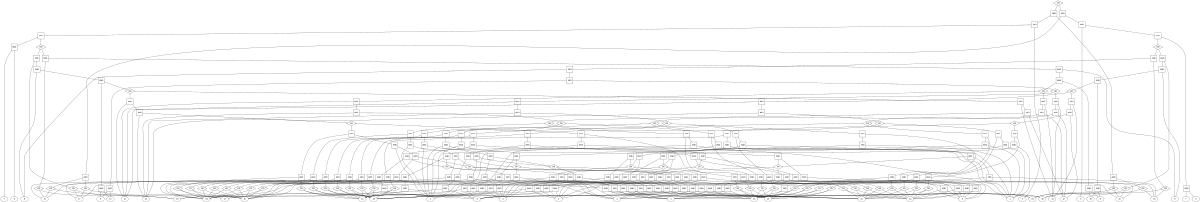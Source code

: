 graph demo_instances{
      rankdir=TB;
      size="8,5";
      node [fontname="Arial"];

      AND3 [shape=square, label="AND"];
      AND3 -- -6;
      AND3 -- -7;
      AND7 [shape=square, label="AND"];
      AND7 -- -9;
      AND7 -- -10;
      AND14 [shape=square, label="AND"];
      AND14 -- -2;
      AND14 -- -17;
      AND15 [shape=square, label="AND"];
      AND15 -- -15;
      AND15 -- AND14;
      AND19 [shape=square, label="AND"];
      AND19 -- -3;
      AND19 -- 13;
      AND20 [shape=square, label="AND"];
      AND20 -- 4;
      AND20 -- AND19;
      AND24 [shape=square, label="AND"];
      AND24 -- -13;
      AND24 -- 3;
      AND25 [shape=square, label="AND"];
      AND25 -- -4;
      AND25 -- AND24;
      OR26 [shape=diamond, label="OR"];
      OR26 -- AND20;
      OR26 -- AND25;
      AND27 [shape=square, label="AND"];
      AND27 -- AND15;
      AND27 -- OR26;
      AND28 [shape=square, label="AND"];
      AND28 -- 1;
      AND28 -- AND27;
      OR31 [shape=diamond, label="OR"];
      OR31 -- 14;
      OR31 -- -14;
      OR34 [shape=diamond, label="OR"];
      OR34 -- 16;
      OR34 -- -16;
      AND35 [shape=square, label="AND"];
      AND35 -- OR31;
      AND35 -- OR34;
      AND36 [shape=square, label="AND"];
      AND36 -- AND28;
      AND36 -- AND35;
      AND41 [shape=square, label="AND"];
      AND41 -- 2;
      AND41 -- -16;
      AND42 [shape=square, label="AND"];
      AND42 -- 17;
      AND42 -- AND41;
      AND44 [shape=square, label="AND"];
      AND44 -- -4;
      AND44 -- -14;
      AND45 [shape=square, label="AND"];
      AND45 -- 3;
      AND45 -- AND44;
      AND47 [shape=square, label="AND"];
      AND47 -- 4;
      AND47 -- 14;
      AND48 [shape=square, label="AND"];
      AND48 -- -3;
      AND48 -- AND47;
      OR49 [shape=diamond, label="OR"];
      OR49 -- AND45;
      OR49 -- AND48;
      AND50 [shape=square, label="AND"];
      AND50 -- AND42;
      AND50 -- OR49;
      AND51 [shape=square, label="AND"];
      AND51 -- -1;
      AND51 -- AND50;
      OR54 [shape=diamond, label="OR"];
      OR54 -- 13;
      OR54 -- -13;
      OR57 [shape=diamond, label="OR"];
      OR57 -- 15;
      OR57 -- -15;
      AND58 [shape=square, label="AND"];
      AND58 -- OR54;
      AND58 -- OR57;
      AND59 [shape=square, label="AND"];
      AND59 -- AND51;
      AND59 -- AND58;
      OR60 [shape=diamond, label="OR"];
      OR60 -- AND36;
      OR60 -- AND59;
      AND61 [shape=square, label="AND"];
      AND61 -- -12;
      AND61 -- OR60;
      AND62 [shape=square, label="AND"];
      AND62 -- 11;
      AND62 -- AND61;
      AND66 [shape=square, label="AND"];
      AND66 -- -2;
      AND66 -- -17;
      AND67 [shape=square, label="AND"];
      AND67 -- 15;
      AND67 -- AND66;
      AND68 [shape=square, label="AND"];
      AND68 -- AND67;
      AND68 -- OR26;
      AND69 [shape=square, label="AND"];
      AND69 -- 1;
      AND69 -- AND68;
      OR70 [shape=diamond, label="OR"];
      OR70 -- 14;
      OR70 -- -14;
      OR71 [shape=diamond, label="OR"];
      OR71 -- 16;
      OR71 -- -16;
      AND72 [shape=square, label="AND"];
      AND72 -- OR70;
      AND72 -- OR71;
      AND73 [shape=square, label="AND"];
      AND73 -- AND69;
      AND73 -- AND72;
      AND75 [shape=square, label="AND"];
      AND75 -- 2;
      AND75 -- 16;
      AND76 [shape=square, label="AND"];
      AND76 -- 17;
      AND76 -- AND75;
      AND77 [shape=square, label="AND"];
      AND77 -- AND76;
      AND77 -- OR49;
      AND78 [shape=square, label="AND"];
      AND78 -- -1;
      AND78 -- AND77;
      OR79 [shape=diamond, label="OR"];
      OR79 -- 13;
      OR79 -- -13;
      OR80 [shape=diamond, label="OR"];
      OR80 -- 15;
      OR80 -- -15;
      AND81 [shape=square, label="AND"];
      AND81 -- OR79;
      AND81 -- OR80;
      AND82 [shape=square, label="AND"];
      AND82 -- AND78;
      AND82 -- AND81;
      OR83 [shape=diamond, label="OR"];
      OR83 -- AND73;
      OR83 -- AND82;
      AND84 [shape=square, label="AND"];
      AND84 -- 12;
      AND84 -- OR83;
      AND85 [shape=square, label="AND"];
      AND85 -- -11;
      AND85 -- AND84;
      OR86 [shape=diamond, label="OR"];
      OR86 -- AND62;
      OR86 -- AND85;
      AND87 [shape=square, label="AND"];
      AND87 -- AND7;
      AND87 -- OR86;
      AND88 [shape=square, label="AND"];
      AND88 -- 8;
      AND88 -- AND87;
      OR91 [shape=diamond, label="OR"];
      OR91 -- 19;
      OR91 -- -19;
      AND92 [shape=square, label="AND"];
      AND92 -- AND88;
      AND92 -- OR91;
      AND96 [shape=square, label="AND"];
      AND96 -- 10;
      AND96 -- 9;
      AND98 [shape=square, label="AND"];
      AND98 -- -2;
      AND98 -- -19;
      AND99 [shape=square, label="AND"];
      AND99 -- -15;
      AND99 -- AND98;
      AND100 [shape=square, label="AND"];
      AND100 -- -3;
      AND100 -- 13;
      AND101 [shape=square, label="AND"];
      AND101 -- 4;
      AND101 -- AND100;
      AND102 [shape=square, label="AND"];
      AND102 -- -13;
      AND102 -- 3;
      AND103 [shape=square, label="AND"];
      AND103 -- -4;
      AND103 -- AND102;
      OR104 [shape=diamond, label="OR"];
      OR104 -- AND101;
      OR104 -- AND103;
      AND105 [shape=square, label="AND"];
      AND105 -- AND99;
      AND105 -- OR104;
      AND106 [shape=square, label="AND"];
      AND106 -- 1;
      AND106 -- AND105;
      OR107 [shape=diamond, label="OR"];
      OR107 -- 14;
      OR107 -- -14;
      OR108 [shape=diamond, label="OR"];
      OR108 -- 16;
      OR108 -- -16;
      AND109 [shape=square, label="AND"];
      AND109 -- OR107;
      AND109 -- OR108;
      AND110 [shape=square, label="AND"];
      AND110 -- AND106;
      AND110 -- AND109;
      AND112 [shape=square, label="AND"];
      AND112 -- 2;
      AND112 -- -16;
      AND113 [shape=square, label="AND"];
      AND113 -- 19;
      AND113 -- AND112;
      AND114 [shape=square, label="AND"];
      AND114 -- -4;
      AND114 -- -14;
      AND115 [shape=square, label="AND"];
      AND115 -- 3;
      AND115 -- AND114;
      AND116 [shape=square, label="AND"];
      AND116 -- 4;
      AND116 -- 14;
      AND117 [shape=square, label="AND"];
      AND117 -- -3;
      AND117 -- AND116;
      OR118 [shape=diamond, label="OR"];
      OR118 -- AND115;
      OR118 -- AND117;
      AND119 [shape=square, label="AND"];
      AND119 -- AND113;
      AND119 -- OR118;
      AND120 [shape=square, label="AND"];
      AND120 -- -1;
      AND120 -- AND119;
      OR121 [shape=diamond, label="OR"];
      OR121 -- 13;
      OR121 -- -13;
      OR122 [shape=diamond, label="OR"];
      OR122 -- 15;
      OR122 -- -15;
      AND123 [shape=square, label="AND"];
      AND123 -- OR121;
      AND123 -- OR122;
      AND124 [shape=square, label="AND"];
      AND124 -- AND120;
      AND124 -- AND123;
      OR125 [shape=diamond, label="OR"];
      OR125 -- AND110;
      OR125 -- AND124;
      AND126 [shape=square, label="AND"];
      AND126 -- -12;
      AND126 -- OR125;
      AND127 [shape=square, label="AND"];
      AND127 -- 11;
      AND127 -- AND126;
      AND128 [shape=square, label="AND"];
      AND128 -- -2;
      AND128 -- -19;
      AND129 [shape=square, label="AND"];
      AND129 -- 15;
      AND129 -- AND128;
      AND130 [shape=square, label="AND"];
      AND130 -- AND129;
      AND130 -- OR104;
      AND131 [shape=square, label="AND"];
      AND131 -- 1;
      AND131 -- AND130;
      OR132 [shape=diamond, label="OR"];
      OR132 -- 14;
      OR132 -- -14;
      OR133 [shape=diamond, label="OR"];
      OR133 -- 16;
      OR133 -- -16;
      AND134 [shape=square, label="AND"];
      AND134 -- OR132;
      AND134 -- OR133;
      AND135 [shape=square, label="AND"];
      AND135 -- AND131;
      AND135 -- AND134;
      AND136 [shape=square, label="AND"];
      AND136 -- 2;
      AND136 -- 16;
      AND137 [shape=square, label="AND"];
      AND137 -- 19;
      AND137 -- AND136;
      AND138 [shape=square, label="AND"];
      AND138 -- AND137;
      AND138 -- OR118;
      AND139 [shape=square, label="AND"];
      AND139 -- -1;
      AND139 -- AND138;
      OR140 [shape=diamond, label="OR"];
      OR140 -- 13;
      OR140 -- -13;
      OR141 [shape=diamond, label="OR"];
      OR141 -- 15;
      OR141 -- -15;
      AND142 [shape=square, label="AND"];
      AND142 -- OR140;
      AND142 -- OR141;
      AND143 [shape=square, label="AND"];
      AND143 -- AND139;
      AND143 -- AND142;
      OR144 [shape=diamond, label="OR"];
      OR144 -- AND135;
      OR144 -- AND143;
      AND145 [shape=square, label="AND"];
      AND145 -- 12;
      AND145 -- OR144;
      AND146 [shape=square, label="AND"];
      AND146 -- -11;
      AND146 -- AND145;
      OR147 [shape=diamond, label="OR"];
      OR147 -- AND127;
      OR147 -- AND146;
      AND148 [shape=square, label="AND"];
      AND148 -- AND96;
      AND148 -- OR147;
      AND149 [shape=square, label="AND"];
      AND149 -- -8;
      AND149 -- AND148;
      OR152 [shape=diamond, label="OR"];
      OR152 -- 17;
      OR152 -- -17;
      AND153 [shape=square, label="AND"];
      AND153 -- AND149;
      AND153 -- OR152;
      OR154 [shape=diamond, label="OR"];
      OR154 -- AND92;
      OR154 -- AND153;
      AND155 [shape=square, label="AND"];
      AND155 -- AND3;
      AND155 -- OR154;
      AND156 [shape=square, label="AND"];
      AND156 -- 5;
      AND156 -- AND155;
      OR159 [shape=diamond, label="OR"];
      OR159 -- 18;
      OR159 -- -18;
      OR162 [shape=diamond, label="OR"];
      OR162 -- 20;
      OR162 -- -20;
      AND163 [shape=square, label="AND"];
      AND163 -- OR159;
      AND163 -- OR162;
      AND164 [shape=square, label="AND"];
      AND164 -- AND156;
      AND164 -- AND163;
      AND168 [shape=square, label="AND"];
      AND168 -- 7;
      AND168 -- 6;
      AND169 [shape=square, label="AND"];
      AND169 -- -9;
      AND169 -- -10;
      AND171 [shape=square, label="AND"];
      AND171 -- -2;
      AND171 -- -18;
      AND172 [shape=square, label="AND"];
      AND172 -- -15;
      AND172 -- AND171;
      AND173 [shape=square, label="AND"];
      AND173 -- -3;
      AND173 -- 13;
      AND174 [shape=square, label="AND"];
      AND174 -- 4;
      AND174 -- AND173;
      AND175 [shape=square, label="AND"];
      AND175 -- -13;
      AND175 -- 3;
      AND176 [shape=square, label="AND"];
      AND176 -- -4;
      AND176 -- AND175;
      OR177 [shape=diamond, label="OR"];
      OR177 -- AND174;
      OR177 -- AND176;
      AND178 [shape=square, label="AND"];
      AND178 -- AND172;
      AND178 -- OR177;
      AND179 [shape=square, label="AND"];
      AND179 -- 1;
      AND179 -- AND178;
      OR180 [shape=diamond, label="OR"];
      OR180 -- 14;
      OR180 -- -14;
      OR181 [shape=diamond, label="OR"];
      OR181 -- 16;
      OR181 -- -16;
      AND182 [shape=square, label="AND"];
      AND182 -- OR180;
      AND182 -- OR181;
      AND183 [shape=square, label="AND"];
      AND183 -- AND179;
      AND183 -- AND182;
      AND185 [shape=square, label="AND"];
      AND185 -- 2;
      AND185 -- -16;
      AND186 [shape=square, label="AND"];
      AND186 -- 18;
      AND186 -- AND185;
      AND187 [shape=square, label="AND"];
      AND187 -- -4;
      AND187 -- -14;
      AND188 [shape=square, label="AND"];
      AND188 -- 3;
      AND188 -- AND187;
      AND189 [shape=square, label="AND"];
      AND189 -- 4;
      AND189 -- 14;
      AND190 [shape=square, label="AND"];
      AND190 -- -3;
      AND190 -- AND189;
      OR191 [shape=diamond, label="OR"];
      OR191 -- AND188;
      OR191 -- AND190;
      AND192 [shape=square, label="AND"];
      AND192 -- AND186;
      AND192 -- OR191;
      AND193 [shape=square, label="AND"];
      AND193 -- -1;
      AND193 -- AND192;
      OR194 [shape=diamond, label="OR"];
      OR194 -- 13;
      OR194 -- -13;
      OR195 [shape=diamond, label="OR"];
      OR195 -- 15;
      OR195 -- -15;
      AND196 [shape=square, label="AND"];
      AND196 -- OR194;
      AND196 -- OR195;
      AND197 [shape=square, label="AND"];
      AND197 -- AND193;
      AND197 -- AND196;
      OR198 [shape=diamond, label="OR"];
      OR198 -- AND183;
      OR198 -- AND197;
      AND199 [shape=square, label="AND"];
      AND199 -- -12;
      AND199 -- OR198;
      AND200 [shape=square, label="AND"];
      AND200 -- 11;
      AND200 -- AND199;
      AND201 [shape=square, label="AND"];
      AND201 -- -2;
      AND201 -- -18;
      AND202 [shape=square, label="AND"];
      AND202 -- 15;
      AND202 -- AND201;
      AND203 [shape=square, label="AND"];
      AND203 -- AND202;
      AND203 -- OR177;
      AND204 [shape=square, label="AND"];
      AND204 -- 1;
      AND204 -- AND203;
      OR205 [shape=diamond, label="OR"];
      OR205 -- 14;
      OR205 -- -14;
      OR206 [shape=diamond, label="OR"];
      OR206 -- 16;
      OR206 -- -16;
      AND207 [shape=square, label="AND"];
      AND207 -- OR205;
      AND207 -- OR206;
      AND208 [shape=square, label="AND"];
      AND208 -- AND204;
      AND208 -- AND207;
      AND209 [shape=square, label="AND"];
      AND209 -- 2;
      AND209 -- 16;
      AND210 [shape=square, label="AND"];
      AND210 -- 18;
      AND210 -- AND209;
      AND211 [shape=square, label="AND"];
      AND211 -- AND210;
      AND211 -- OR191;
      AND212 [shape=square, label="AND"];
      AND212 -- -1;
      AND212 -- AND211;
      OR213 [shape=diamond, label="OR"];
      OR213 -- 13;
      OR213 -- -13;
      OR214 [shape=diamond, label="OR"];
      OR214 -- 15;
      OR214 -- -15;
      AND215 [shape=square, label="AND"];
      AND215 -- OR213;
      AND215 -- OR214;
      AND216 [shape=square, label="AND"];
      AND216 -- AND212;
      AND216 -- AND215;
      OR217 [shape=diamond, label="OR"];
      OR217 -- AND208;
      OR217 -- AND216;
      AND218 [shape=square, label="AND"];
      AND218 -- 12;
      AND218 -- OR217;
      AND219 [shape=square, label="AND"];
      AND219 -- -11;
      AND219 -- AND218;
      OR220 [shape=diamond, label="OR"];
      OR220 -- AND200;
      OR220 -- AND219;
      AND221 [shape=square, label="AND"];
      AND221 -- AND169;
      AND221 -- OR220;
      AND222 [shape=square, label="AND"];
      AND222 -- 8;
      AND222 -- AND221;
      OR223 [shape=diamond, label="OR"];
      OR223 -- 20;
      OR223 -- -20;
      AND224 [shape=square, label="AND"];
      AND224 -- AND222;
      AND224 -- OR223;
      AND225 [shape=square, label="AND"];
      AND225 -- 10;
      AND225 -- 9;
      AND227 [shape=square, label="AND"];
      AND227 -- -2;
      AND227 -- -20;
      AND228 [shape=square, label="AND"];
      AND228 -- -15;
      AND228 -- AND227;
      AND229 [shape=square, label="AND"];
      AND229 -- -3;
      AND229 -- 13;
      AND230 [shape=square, label="AND"];
      AND230 -- 4;
      AND230 -- AND229;
      AND231 [shape=square, label="AND"];
      AND231 -- -13;
      AND231 -- 3;
      AND232 [shape=square, label="AND"];
      AND232 -- -4;
      AND232 -- AND231;
      OR233 [shape=diamond, label="OR"];
      OR233 -- AND230;
      OR233 -- AND232;
      AND234 [shape=square, label="AND"];
      AND234 -- AND228;
      AND234 -- OR233;
      AND235 [shape=square, label="AND"];
      AND235 -- 1;
      AND235 -- AND234;
      OR236 [shape=diamond, label="OR"];
      OR236 -- 14;
      OR236 -- -14;
      OR237 [shape=diamond, label="OR"];
      OR237 -- 16;
      OR237 -- -16;
      AND238 [shape=square, label="AND"];
      AND238 -- OR236;
      AND238 -- OR237;
      AND239 [shape=square, label="AND"];
      AND239 -- AND235;
      AND239 -- AND238;
      AND241 [shape=square, label="AND"];
      AND241 -- 2;
      AND241 -- -16;
      AND242 [shape=square, label="AND"];
      AND242 -- 20;
      AND242 -- AND241;
      AND243 [shape=square, label="AND"];
      AND243 -- -4;
      AND243 -- -14;
      AND244 [shape=square, label="AND"];
      AND244 -- 3;
      AND244 -- AND243;
      AND245 [shape=square, label="AND"];
      AND245 -- 4;
      AND245 -- 14;
      AND246 [shape=square, label="AND"];
      AND246 -- -3;
      AND246 -- AND245;
      OR247 [shape=diamond, label="OR"];
      OR247 -- AND244;
      OR247 -- AND246;
      AND248 [shape=square, label="AND"];
      AND248 -- AND242;
      AND248 -- OR247;
      AND249 [shape=square, label="AND"];
      AND249 -- -1;
      AND249 -- AND248;
      OR250 [shape=diamond, label="OR"];
      OR250 -- 13;
      OR250 -- -13;
      OR251 [shape=diamond, label="OR"];
      OR251 -- 15;
      OR251 -- -15;
      AND252 [shape=square, label="AND"];
      AND252 -- OR250;
      AND252 -- OR251;
      AND253 [shape=square, label="AND"];
      AND253 -- AND249;
      AND253 -- AND252;
      OR254 [shape=diamond, label="OR"];
      OR254 -- AND239;
      OR254 -- AND253;
      AND255 [shape=square, label="AND"];
      AND255 -- -12;
      AND255 -- OR254;
      AND256 [shape=square, label="AND"];
      AND256 -- 11;
      AND256 -- AND255;
      AND257 [shape=square, label="AND"];
      AND257 -- -2;
      AND257 -- -20;
      AND258 [shape=square, label="AND"];
      AND258 -- 15;
      AND258 -- AND257;
      AND259 [shape=square, label="AND"];
      AND259 -- AND258;
      AND259 -- OR233;
      AND260 [shape=square, label="AND"];
      AND260 -- 1;
      AND260 -- AND259;
      OR261 [shape=diamond, label="OR"];
      OR261 -- 14;
      OR261 -- -14;
      OR262 [shape=diamond, label="OR"];
      OR262 -- 16;
      OR262 -- -16;
      AND263 [shape=square, label="AND"];
      AND263 -- OR261;
      AND263 -- OR262;
      AND264 [shape=square, label="AND"];
      AND264 -- AND260;
      AND264 -- AND263;
      AND265 [shape=square, label="AND"];
      AND265 -- 2;
      AND265 -- 16;
      AND266 [shape=square, label="AND"];
      AND266 -- 20;
      AND266 -- AND265;
      AND267 [shape=square, label="AND"];
      AND267 -- AND266;
      AND267 -- OR247;
      AND268 [shape=square, label="AND"];
      AND268 -- -1;
      AND268 -- AND267;
      OR269 [shape=diamond, label="OR"];
      OR269 -- 13;
      OR269 -- -13;
      OR270 [shape=diamond, label="OR"];
      OR270 -- 15;
      OR270 -- -15;
      AND271 [shape=square, label="AND"];
      AND271 -- OR269;
      AND271 -- OR270;
      AND272 [shape=square, label="AND"];
      AND272 -- AND268;
      AND272 -- AND271;
      OR273 [shape=diamond, label="OR"];
      OR273 -- AND264;
      OR273 -- AND272;
      AND274 [shape=square, label="AND"];
      AND274 -- 12;
      AND274 -- OR273;
      AND275 [shape=square, label="AND"];
      AND275 -- -11;
      AND275 -- AND274;
      OR276 [shape=diamond, label="OR"];
      OR276 -- AND256;
      OR276 -- AND275;
      AND277 [shape=square, label="AND"];
      AND277 -- AND225;
      AND277 -- OR276;
      AND278 [shape=square, label="AND"];
      AND278 -- -8;
      AND278 -- AND277;
      OR279 [shape=diamond, label="OR"];
      OR279 -- 18;
      OR279 -- -18;
      AND280 [shape=square, label="AND"];
      AND280 -- AND278;
      AND280 -- OR279;
      OR281 [shape=diamond, label="OR"];
      OR281 -- AND224;
      OR281 -- AND280;
      AND282 [shape=square, label="AND"];
      AND282 -- AND168;
      AND282 -- OR281;
      AND283 [shape=square, label="AND"];
      AND283 -- -5;
      AND283 -- AND282;
      OR284 [shape=diamond, label="OR"];
      OR284 -- 17;
      OR284 -- -17;
      OR285 [shape=diamond, label="OR"];
      OR285 -- 19;
      OR285 -- -19;
      AND286 [shape=square, label="AND"];
      AND286 -- OR284;
      AND286 -- OR285;
      AND287 [shape=square, label="AND"];
      AND287 -- AND283;
      AND287 -- AND286;
      OR288 [shape=diamond, label="OR"];
      OR288 -- AND164;
      OR288 -- AND287;
      {rank=same;5; -6; -7; 8; -9; -10; 11; -12; 1; -15; -2; -17; 4; -3; 13; -4; -13; 3; 14; -14; 16; -16; -1; 17; 2; -16; -14; 14; 13; -13; 15; -15; -11; 12; 15; 16; 19; -19; -8; 10; 9; -19; 19; 17; -17; 18; -18; 20; -20; -5; 7; 6; -18; 18; -20; 20; }
}